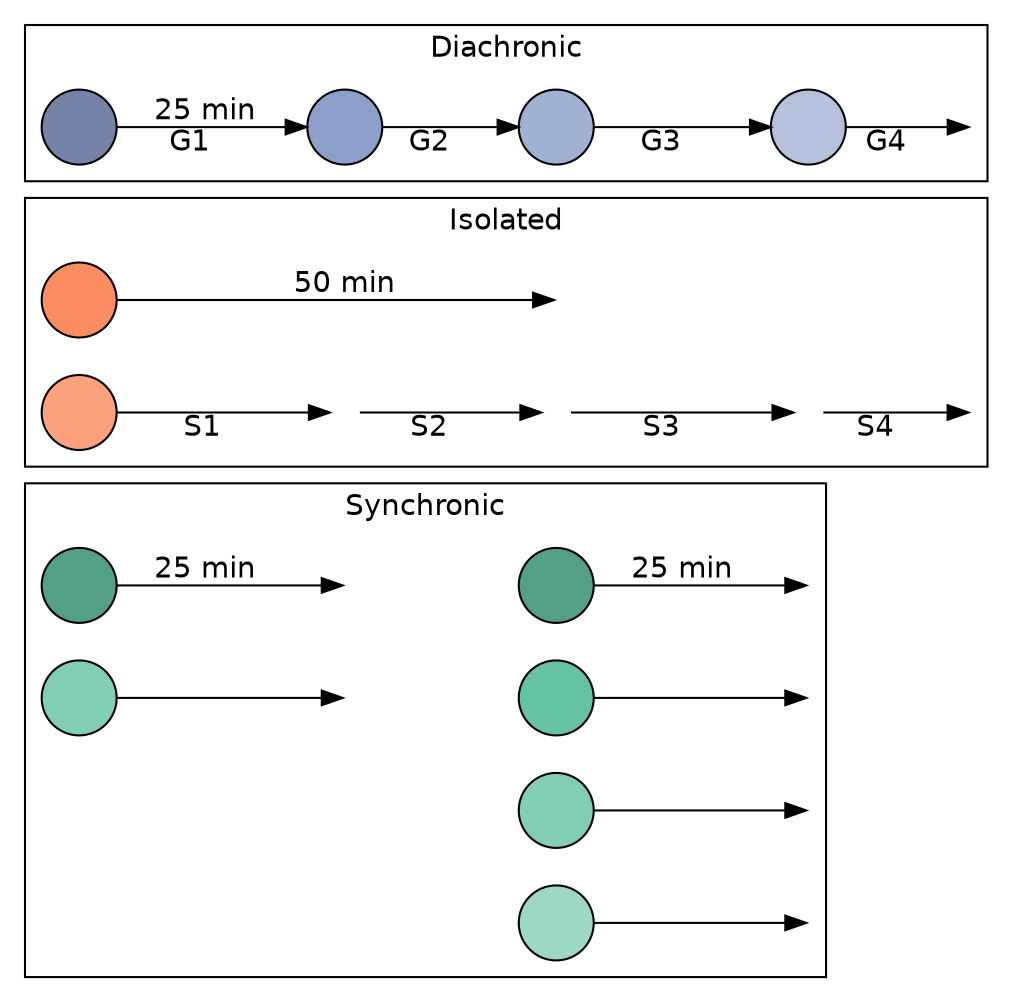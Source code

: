 digraph {
  rankdir=LR;
  labelloc=t;
  fontname=helvetica;
  // bgcolor=transparent;

  node[fontname=helvetica; label=""; style=filled; shape=circle];
  edge[fontname=helvetica];

  // Set cluster order (top to bottom) by initializing
  // nodes in each cluster starting from bottom to top
  s1, solo, d1;

  s4_1, s4_2, s4_3, s4_4;

  // Colors are people
  s4_2[fillcolor="#549F88"];
  s4_1[fillcolor="#66C2A5"];
  s4_3[fillcolor="#81CDB5"];
  s4_4[fillcolor="#9DD8C5"];
  s2[fillcolor="#549F88"];
  s1[fillcolor="#81CDB5"];
  d1[fillcolor="#7483A7"];
  d2[fillcolor="#8DA0CB"];
  d3[fillcolor="#A1B1D4"];
  d4[fillcolor="#B6C2DD"];
  solo[fillcolor="#FC8D62"];
  solo_s1[fillcolor="#FCA17E"];

  // Invisible last nodes
  dinv1, soloinv1, soloinv2, sinv1, sinv2, s4inv1, s4inv2, s4inv3, s4inv4[style=invis, width=0];

  subgraph cluster1 {
    label="Diachronic";
    { edge[label="     "];
    d1 -> d2[label="25 min" xlabel="G1"]
    d2 -> d3[xlabel="G2"]
    d3 -> d4[xlabel="G3"]
    d4 -> dinv1[xlabel="G4"];
    }
  }

  subgraph cluster2 {
    label="Isolated";
    solo -> soloinv1[minlen=2 label="50 min"];
    solo_s1 -> solo_s2[xlabel="S1"]
    solo_s2 -> solo_s3[xlabel="S2"]
    solo_s3 -> solo_s4[xlabel="S3"]
    solo_s4 -> soloinv2[xlabel="S4"];

    solo_s2, solo_s3, solo_s4[style=invis, width=0.2];
  }

  subgraph cluster3 {
    label="Synchronic";
    rankdir=TB;

    subgraph cluster3a {
      label="";
      margin = 0;
      style = invis;
      s1 -> sinv1
      s2 -> sinv2[label="25 min"];
    }

    subgraph cluster3b {
      label="";
      style = invis;
      s4_1 -> s4inv1;
      s4_2 -> s4inv2[label="25 min"];
      s4_3 -> s4inv3;
      s4_4 -> s4inv4;
    }

    {edge[style=invis]
      {sinv1 sinv2} -> {s4_1 s4_2}[minlen=1]
    }

    {rank=same; s4_1, s4_2, s4_3, s4_4}
    {rank=same; sinv1, sinv2}
    {rank=same; s4inv1, s4inv2, s4inv3, s4inv4}


  }

}
